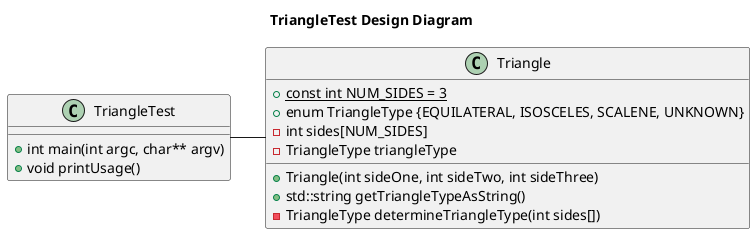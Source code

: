 @startuml TriangleTest Design Diagram

title TriangleTest Design Diagram

class Triangle {
    + {static} const int NUM_SIDES = 3
    + enum TriangleType {EQUILATERAL, ISOSCELES, SCALENE, UNKNOWN}
    - int sides[NUM_SIDES]
    - TriangleType triangleType
    __
    + Triangle(int sideOne, int sideTwo, int sideThree)
    + std::string getTriangleTypeAsString()
    - TriangleType determineTriangleType(int sides[])
}

class TriangleTest {
    __
    + int main(int argc, char** argv)
    + void printUsage()
}

Triangle -left- TriangleTest

@enduml